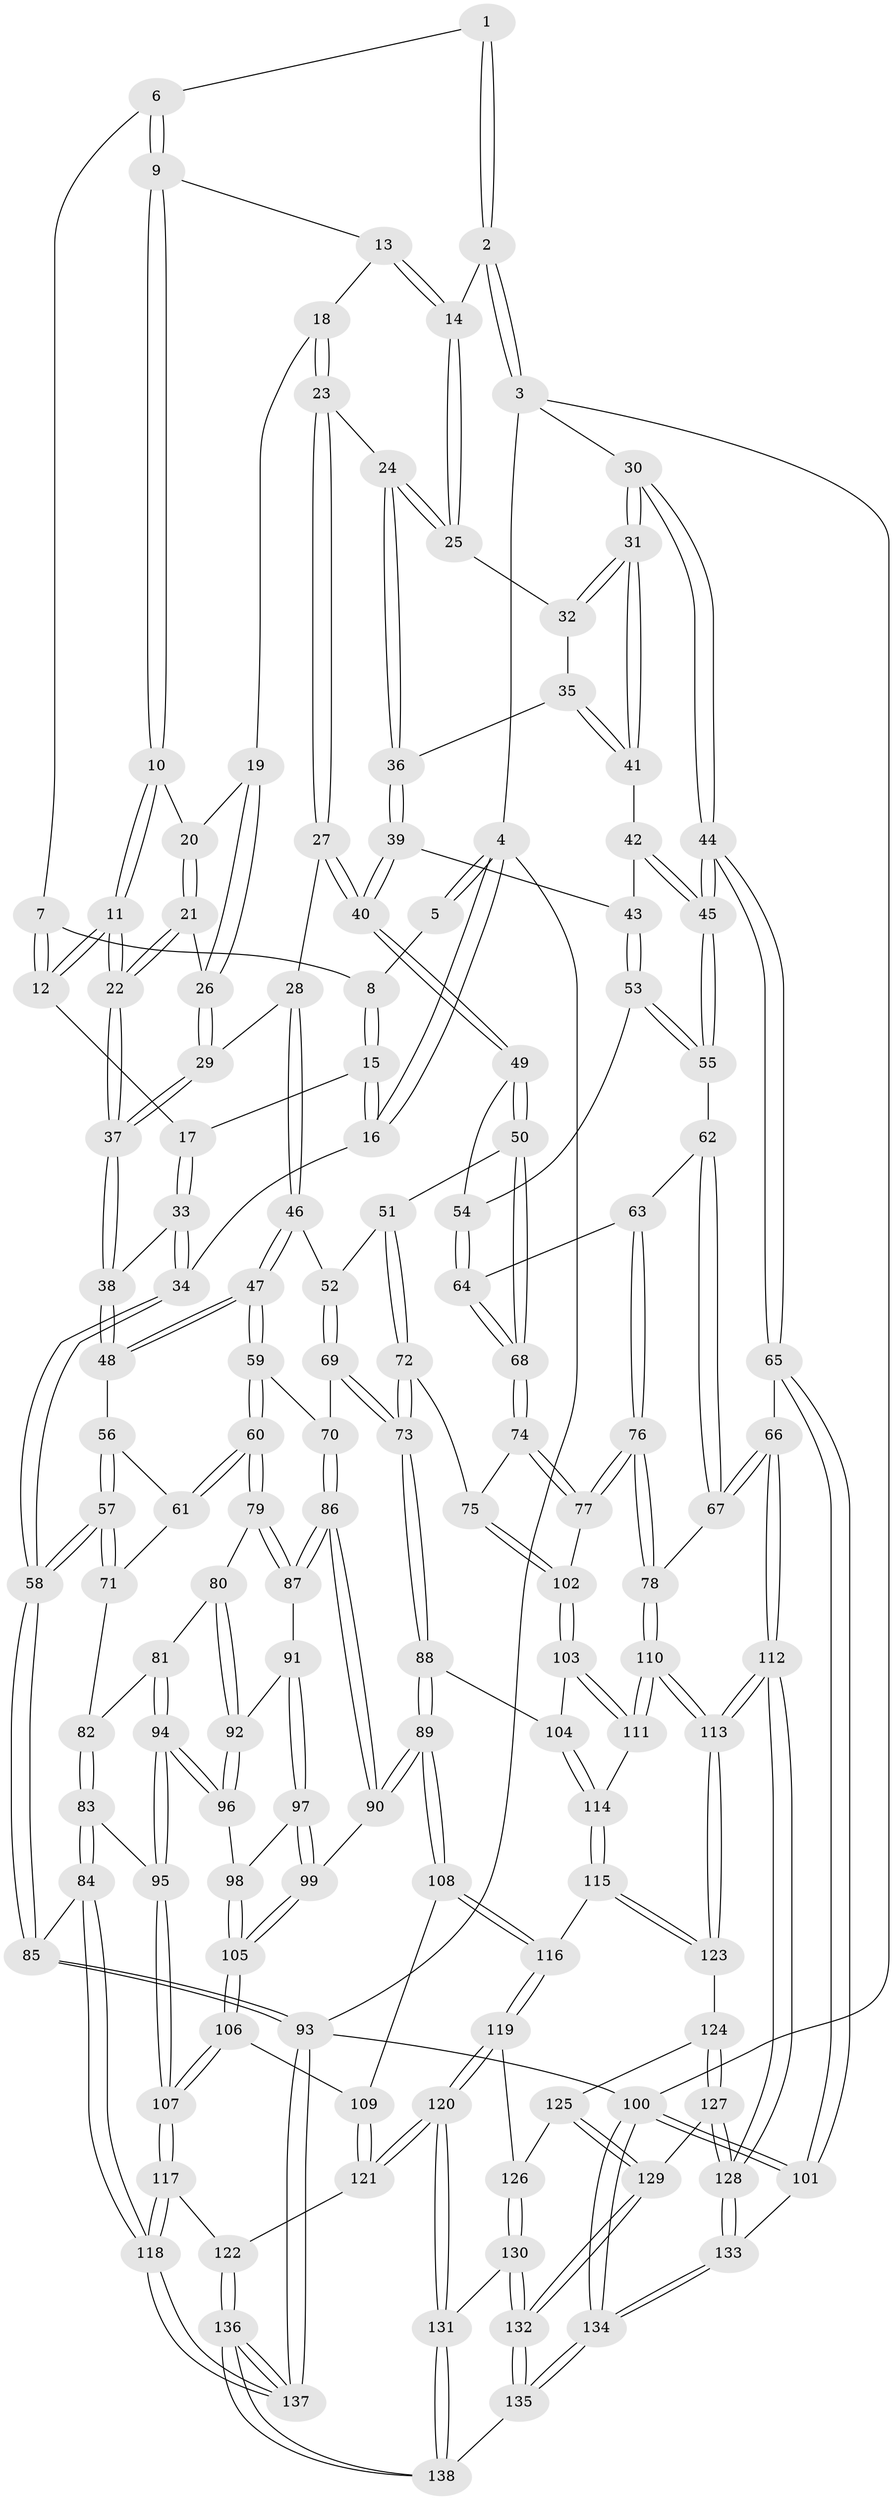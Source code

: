 // coarse degree distribution, {4: 0.14457831325301204, 2: 0.0963855421686747, 3: 0.6265060240963856, 5: 0.12048192771084337, 6: 0.012048192771084338}
// Generated by graph-tools (version 1.1) at 2025/54/03/04/25 22:54:23]
// undirected, 138 vertices, 342 edges
graph export_dot {
  node [color=gray90,style=filled];
  1 [pos="+0.41662521013578807+0"];
  2 [pos="+0.8816799702653717+0"];
  3 [pos="+1+0"];
  4 [pos="+0+0"];
  5 [pos="+0.06691416395382356+0"];
  6 [pos="+0.42453687807848445+0"];
  7 [pos="+0.33688862142984327+0.04019990002367959"];
  8 [pos="+0.18222854403904726+0.010694687285858241"];
  9 [pos="+0.45026030492968266+0.030848468204915012"];
  10 [pos="+0.39279553742519624+0.12082990250408024"];
  11 [pos="+0.2915401576197813+0.17557660591854238"];
  12 [pos="+0.2694448590332569+0.15504172350390302"];
  13 [pos="+0.4640202441832517+0.04241449839035203"];
  14 [pos="+0.7379888211379195+0.03283811016654809"];
  15 [pos="+0.1927691544169925+0.08240343738780537"];
  16 [pos="+0+0.2685042093639201"];
  17 [pos="+0.2375865872095097+0.14183513477938714"];
  18 [pos="+0.5150449187674867+0.1354511399818843"];
  19 [pos="+0.4540572222306945+0.17724635477441505"];
  20 [pos="+0.4325099827689026+0.17376888417894143"];
  21 [pos="+0.38071615057206787+0.22002309737078343"];
  22 [pos="+0.3125928881871641+0.23245556100860834"];
  23 [pos="+0.5753313479596751+0.17304384060154315"];
  24 [pos="+0.7114731886938638+0.10625111297349607"];
  25 [pos="+0.7217896359918871+0.09346551380549481"];
  26 [pos="+0.4586603294320666+0.24220446818339278"];
  27 [pos="+0.5446034581396846+0.29313690581339885"];
  28 [pos="+0.5344671532800022+0.29875760500742504"];
  29 [pos="+0.46858385577760736+0.25418065796678746"];
  30 [pos="+1+0.2657309728641304"];
  31 [pos="+1+0.2659221795121076"];
  32 [pos="+0.7538213824412181+0.12868182523144187"];
  33 [pos="+0.09011108162350316+0.27932485459207"];
  34 [pos="+0+0.31786120001846196"];
  35 [pos="+0.8617522398560865+0.2731195910223033"];
  36 [pos="+0.7074140016812858+0.26548713989497563"];
  37 [pos="+0.30722609156272446+0.3130399069432473"];
  38 [pos="+0.3010765859368887+0.3450952844705944"];
  39 [pos="+0.6847130977859153+0.3280445287005947"];
  40 [pos="+0.666710734586529+0.3377219426644718"];
  41 [pos="+0.8669498921708285+0.2774511132377387"];
  42 [pos="+0.820656241649412+0.3322907777157304"];
  43 [pos="+0.7846090412529075+0.36050751125575053"];
  44 [pos="+1+0.5293845647901998"];
  45 [pos="+0.9356735462168201+0.4795363698011509"];
  46 [pos="+0.49550064688622747+0.3570821074556826"];
  47 [pos="+0.35454654861789486+0.4298683375391943"];
  48 [pos="+0.31151260605291015+0.3753592310013527"];
  49 [pos="+0.6539738828273829+0.46030339454427693"];
  50 [pos="+0.6435504233763402+0.4733349983692902"];
  51 [pos="+0.6139616052862992+0.4822826521282507"];
  52 [pos="+0.5944168709687757+0.4783966119519867"];
  53 [pos="+0.7978394834341497+0.445753842727346"];
  54 [pos="+0.7670096817932534+0.45929551815606284"];
  55 [pos="+0.8291199176650833+0.4627000491688426"];
  56 [pos="+0.1712407209853772+0.4241419656395428"];
  57 [pos="+0+0.4799980374006864"];
  58 [pos="+0+0.4728407447951067"];
  59 [pos="+0.35531727444975386+0.4535354697210259"];
  60 [pos="+0.3193203787581809+0.5013236960709772"];
  61 [pos="+0.2241590622002742+0.5109521211407019"];
  62 [pos="+0.8077401061453969+0.5168818854088986"];
  63 [pos="+0.7743446789581394+0.5547714832188257"];
  64 [pos="+0.7523195719227058+0.5365887778539564"];
  65 [pos="+1+0.6341141180457057"];
  66 [pos="+0.9665482060509513+0.6864149529165716"];
  67 [pos="+0.8722084579048571+0.6710875662453358"];
  68 [pos="+0.6901701135836126+0.5446896528799238"];
  69 [pos="+0.4708385489212335+0.5326313465524481"];
  70 [pos="+0.4432273003060929+0.5260183240324855"];
  71 [pos="+0.13072521627224373+0.5224116277072046"];
  72 [pos="+0.585483877375117+0.632174978899866"];
  73 [pos="+0.5604203696008548+0.6433004599437964"];
  74 [pos="+0.6903616273194922+0.5520730381923625"];
  75 [pos="+0.649926467142411+0.640236042455221"];
  76 [pos="+0.8100928671639059+0.6626707583943926"];
  77 [pos="+0.8088367564558422+0.6627490495298936"];
  78 [pos="+0.8258781402339685+0.6666899543902759"];
  79 [pos="+0.3154142200367169+0.5160771921395728"];
  80 [pos="+0.31486403595028445+0.5172996634223244"];
  81 [pos="+0.2119460367604514+0.6065637113705077"];
  82 [pos="+0.16417269797951628+0.5640560374460293"];
  83 [pos="+0.14501132563894176+0.7119138790015942"];
  84 [pos="+0.08704151758078325+0.7325320331147924"];
  85 [pos="+0+0.6754496625628339"];
  86 [pos="+0.423883506256765+0.6596317762765467"];
  87 [pos="+0.3854580645836452+0.645047674561143"];
  88 [pos="+0.5208465321599337+0.7129329854952335"];
  89 [pos="+0.49062869852302615+0.7337506989370683"];
  90 [pos="+0.4415914121776339+0.6968491733714747"];
  91 [pos="+0.3446699963228128+0.6525425545014879"];
  92 [pos="+0.3070942531796912+0.6014865422392595"];
  93 [pos="+0+1"];
  94 [pos="+0.20385299425239173+0.6794302014820908"];
  95 [pos="+0.1642064608133037+0.7065193748956112"];
  96 [pos="+0.2608979674154181+0.679262649888072"];
  97 [pos="+0.33974092164960007+0.6634915335123677"];
  98 [pos="+0.27688968332524877+0.6902043599798207"];
  99 [pos="+0.3606713797402367+0.7130609387562455"];
  100 [pos="+1+1"];
  101 [pos="+1+0.7307355998925122"];
  102 [pos="+0.710409950158387+0.6888476381859042"];
  103 [pos="+0.6788628189746155+0.7567971389444853"];
  104 [pos="+0.5879814095971874+0.740281708242428"];
  105 [pos="+0.3172046370377357+0.7453918139674428"];
  106 [pos="+0.3144463933840244+0.7885237305431375"];
  107 [pos="+0.2924168853664931+0.8104268502787495"];
  108 [pos="+0.48714756116143215+0.7517494491696263"];
  109 [pos="+0.400302981856753+0.8024047584855455"];
  110 [pos="+0.7307010576074231+0.8493457699210225"];
  111 [pos="+0.6847481972379728+0.801449476713705"];
  112 [pos="+0.7920671195188008+0.9502686311286249"];
  113 [pos="+0.7738773780609298+0.9209783835870988"];
  114 [pos="+0.6118699769863749+0.8335428876405205"];
  115 [pos="+0.6048573521132935+0.8386091529100062"];
  116 [pos="+0.5096973158060412+0.8108341768234313"];
  117 [pos="+0.27335702091851594+0.8596972654594299"];
  118 [pos="+0.1981476173744822+0.9089698003851531"];
  119 [pos="+0.5019239605776729+0.8549888176556125"];
  120 [pos="+0.4469486723693303+0.9192865246091998"];
  121 [pos="+0.39678230165612804+0.899808188879498"];
  122 [pos="+0.36715559220970634+0.907240220462575"];
  123 [pos="+0.605577315892981+0.8534322013687671"];
  124 [pos="+0.6057323099103205+0.8782034508705098"];
  125 [pos="+0.5838131598701134+0.8998602665399684"];
  126 [pos="+0.5496746616755076+0.9030367642748963"];
  127 [pos="+0.6464569541604125+0.9075187522472171"];
  128 [pos="+0.7917712187066621+0.9550017320067002"];
  129 [pos="+0.5970976435283345+0.9409039119140011"];
  130 [pos="+0.549343260104208+0.9046045137375401"];
  131 [pos="+0.47228088825454495+0.9919831120837365"];
  132 [pos="+0.5833322620409075+1"];
  133 [pos="+0.8053224012081983+1"];
  134 [pos="+0.8024952789707084+1"];
  135 [pos="+0.5854848236604362+1"];
  136 [pos="+0.24757974071288918+1"];
  137 [pos="+0.08124749079966115+1"];
  138 [pos="+0.5131313588025699+1"];
  1 -- 2;
  1 -- 2;
  1 -- 6;
  2 -- 3;
  2 -- 3;
  2 -- 14;
  3 -- 4;
  3 -- 30;
  3 -- 100;
  4 -- 5;
  4 -- 5;
  4 -- 16;
  4 -- 16;
  4 -- 93;
  5 -- 8;
  6 -- 7;
  6 -- 9;
  6 -- 9;
  7 -- 8;
  7 -- 12;
  7 -- 12;
  8 -- 15;
  8 -- 15;
  9 -- 10;
  9 -- 10;
  9 -- 13;
  10 -- 11;
  10 -- 11;
  10 -- 20;
  11 -- 12;
  11 -- 12;
  11 -- 22;
  11 -- 22;
  12 -- 17;
  13 -- 14;
  13 -- 14;
  13 -- 18;
  14 -- 25;
  14 -- 25;
  15 -- 16;
  15 -- 16;
  15 -- 17;
  16 -- 34;
  17 -- 33;
  17 -- 33;
  18 -- 19;
  18 -- 23;
  18 -- 23;
  19 -- 20;
  19 -- 26;
  19 -- 26;
  20 -- 21;
  20 -- 21;
  21 -- 22;
  21 -- 22;
  21 -- 26;
  22 -- 37;
  22 -- 37;
  23 -- 24;
  23 -- 27;
  23 -- 27;
  24 -- 25;
  24 -- 25;
  24 -- 36;
  24 -- 36;
  25 -- 32;
  26 -- 29;
  26 -- 29;
  27 -- 28;
  27 -- 40;
  27 -- 40;
  28 -- 29;
  28 -- 46;
  28 -- 46;
  29 -- 37;
  29 -- 37;
  30 -- 31;
  30 -- 31;
  30 -- 44;
  30 -- 44;
  31 -- 32;
  31 -- 32;
  31 -- 41;
  31 -- 41;
  32 -- 35;
  33 -- 34;
  33 -- 34;
  33 -- 38;
  34 -- 58;
  34 -- 58;
  35 -- 36;
  35 -- 41;
  35 -- 41;
  36 -- 39;
  36 -- 39;
  37 -- 38;
  37 -- 38;
  38 -- 48;
  38 -- 48;
  39 -- 40;
  39 -- 40;
  39 -- 43;
  40 -- 49;
  40 -- 49;
  41 -- 42;
  42 -- 43;
  42 -- 45;
  42 -- 45;
  43 -- 53;
  43 -- 53;
  44 -- 45;
  44 -- 45;
  44 -- 65;
  44 -- 65;
  45 -- 55;
  45 -- 55;
  46 -- 47;
  46 -- 47;
  46 -- 52;
  47 -- 48;
  47 -- 48;
  47 -- 59;
  47 -- 59;
  48 -- 56;
  49 -- 50;
  49 -- 50;
  49 -- 54;
  50 -- 51;
  50 -- 68;
  50 -- 68;
  51 -- 52;
  51 -- 72;
  51 -- 72;
  52 -- 69;
  52 -- 69;
  53 -- 54;
  53 -- 55;
  53 -- 55;
  54 -- 64;
  54 -- 64;
  55 -- 62;
  56 -- 57;
  56 -- 57;
  56 -- 61;
  57 -- 58;
  57 -- 58;
  57 -- 71;
  57 -- 71;
  58 -- 85;
  58 -- 85;
  59 -- 60;
  59 -- 60;
  59 -- 70;
  60 -- 61;
  60 -- 61;
  60 -- 79;
  60 -- 79;
  61 -- 71;
  62 -- 63;
  62 -- 67;
  62 -- 67;
  63 -- 64;
  63 -- 76;
  63 -- 76;
  64 -- 68;
  64 -- 68;
  65 -- 66;
  65 -- 101;
  65 -- 101;
  66 -- 67;
  66 -- 67;
  66 -- 112;
  66 -- 112;
  67 -- 78;
  68 -- 74;
  68 -- 74;
  69 -- 70;
  69 -- 73;
  69 -- 73;
  70 -- 86;
  70 -- 86;
  71 -- 82;
  72 -- 73;
  72 -- 73;
  72 -- 75;
  73 -- 88;
  73 -- 88;
  74 -- 75;
  74 -- 77;
  74 -- 77;
  75 -- 102;
  75 -- 102;
  76 -- 77;
  76 -- 77;
  76 -- 78;
  76 -- 78;
  77 -- 102;
  78 -- 110;
  78 -- 110;
  79 -- 80;
  79 -- 87;
  79 -- 87;
  80 -- 81;
  80 -- 92;
  80 -- 92;
  81 -- 82;
  81 -- 94;
  81 -- 94;
  82 -- 83;
  82 -- 83;
  83 -- 84;
  83 -- 84;
  83 -- 95;
  84 -- 85;
  84 -- 118;
  84 -- 118;
  85 -- 93;
  85 -- 93;
  86 -- 87;
  86 -- 87;
  86 -- 90;
  86 -- 90;
  87 -- 91;
  88 -- 89;
  88 -- 89;
  88 -- 104;
  89 -- 90;
  89 -- 90;
  89 -- 108;
  89 -- 108;
  90 -- 99;
  91 -- 92;
  91 -- 97;
  91 -- 97;
  92 -- 96;
  92 -- 96;
  93 -- 137;
  93 -- 137;
  93 -- 100;
  94 -- 95;
  94 -- 95;
  94 -- 96;
  94 -- 96;
  95 -- 107;
  95 -- 107;
  96 -- 98;
  97 -- 98;
  97 -- 99;
  97 -- 99;
  98 -- 105;
  98 -- 105;
  99 -- 105;
  99 -- 105;
  100 -- 101;
  100 -- 101;
  100 -- 134;
  100 -- 134;
  101 -- 133;
  102 -- 103;
  102 -- 103;
  103 -- 104;
  103 -- 111;
  103 -- 111;
  104 -- 114;
  104 -- 114;
  105 -- 106;
  105 -- 106;
  106 -- 107;
  106 -- 107;
  106 -- 109;
  107 -- 117;
  107 -- 117;
  108 -- 109;
  108 -- 116;
  108 -- 116;
  109 -- 121;
  109 -- 121;
  110 -- 111;
  110 -- 111;
  110 -- 113;
  110 -- 113;
  111 -- 114;
  112 -- 113;
  112 -- 113;
  112 -- 128;
  112 -- 128;
  113 -- 123;
  113 -- 123;
  114 -- 115;
  114 -- 115;
  115 -- 116;
  115 -- 123;
  115 -- 123;
  116 -- 119;
  116 -- 119;
  117 -- 118;
  117 -- 118;
  117 -- 122;
  118 -- 137;
  118 -- 137;
  119 -- 120;
  119 -- 120;
  119 -- 126;
  120 -- 121;
  120 -- 121;
  120 -- 131;
  120 -- 131;
  121 -- 122;
  122 -- 136;
  122 -- 136;
  123 -- 124;
  124 -- 125;
  124 -- 127;
  124 -- 127;
  125 -- 126;
  125 -- 129;
  125 -- 129;
  126 -- 130;
  126 -- 130;
  127 -- 128;
  127 -- 128;
  127 -- 129;
  128 -- 133;
  128 -- 133;
  129 -- 132;
  129 -- 132;
  130 -- 131;
  130 -- 132;
  130 -- 132;
  131 -- 138;
  131 -- 138;
  132 -- 135;
  132 -- 135;
  133 -- 134;
  133 -- 134;
  134 -- 135;
  134 -- 135;
  135 -- 138;
  136 -- 137;
  136 -- 137;
  136 -- 138;
  136 -- 138;
}
